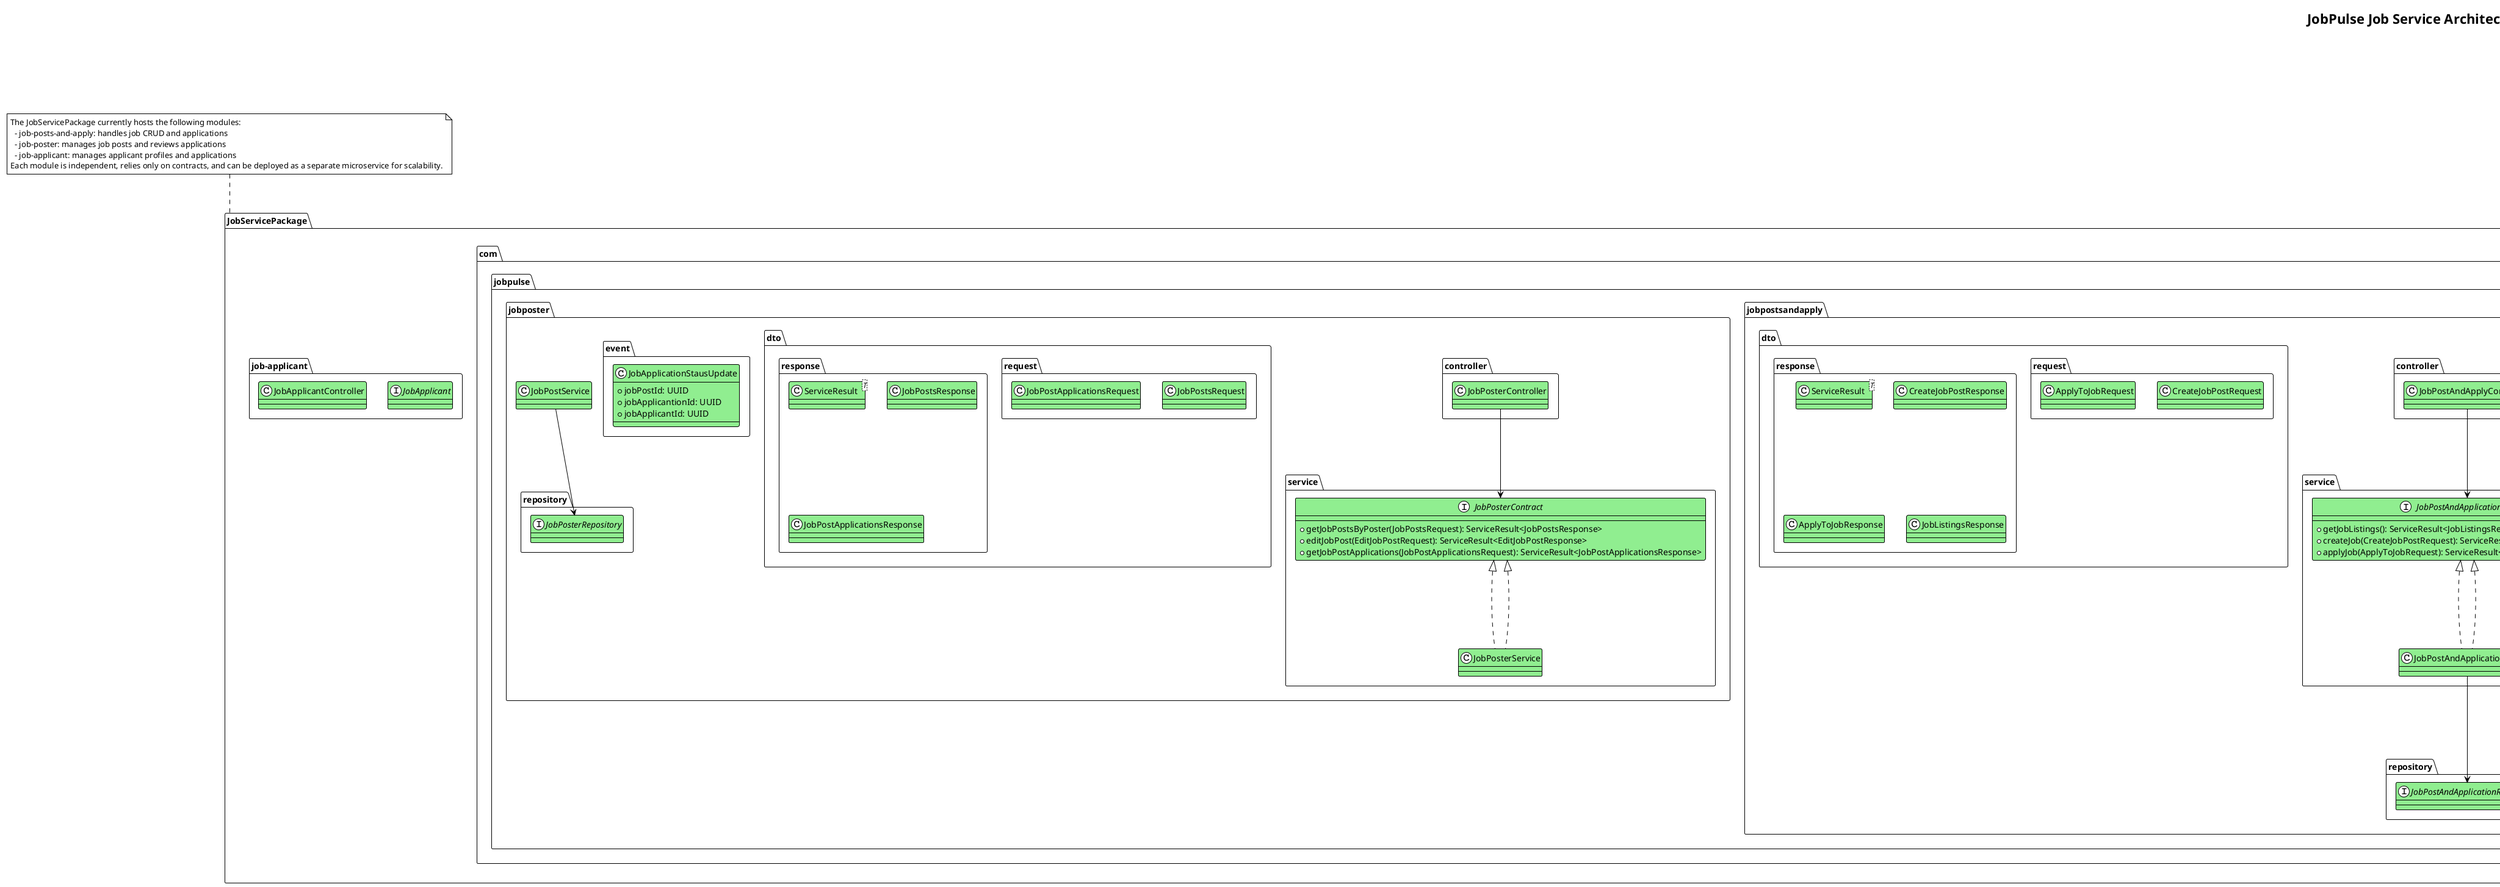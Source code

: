 @startuml job-service-architecture
!theme plain
skinparam class {
    BackgroundColor LightGreen
    BorderColor Black
    ArrowColor Black
}

title JobPulse Job Service Architecture

package JobServicePackage {
    package "com.jobpulse.jobpostsandapply" {
        package controller {
            class JobPostAndApplyController {}
        }
        package dto {
            package request {
                class CreateJobPostRequest {

                }
                class ApplyToJobRequest {

                }
            }
            package response {
                class ServiceResult<T> {}
                class CreateJobPostResponse
                class ApplyToJobResponse
                class JobListingsResponse
            }
        }
        package repository {
            interface JobPostAndApplicationRepository {}
        }
        package service {
            interface JobPostAndApplicationContract  {
                +getJobListings(): ServiceResult<JobListingsResponse>
                +createJob(CreateJobPostRequest): ServiceResult<CreateJobPostResponse>
                +applyJob(ApplyToJobRequest): ServiceResult<ApplyToJobResponse>
            }
            class JobPostAndApplicationService implements JobPostAndApplicationContract {

            }
        }

        JobPostAndApplyController --> JobPostAndApplicationContract
        JobPostAndApplicationContract <|.. JobPostAndApplicationService
        JobPostAndApplicationService --> JobPostAndApplicationRepository
    }
    package "com.jobpulse.jobposter" {
        package controller {
            class JobPosterController {
            }
        }
        package dto {
            package request {
                class JobPostsRequest
                class JobPostApplicationsRequest
            }
            package response {
                class ServiceResult<T> {}
                class JobPostsResponse
                class JobPostApplicationsResponse
            }
        }
        package event {
            class JobApplicationStausUpdate {
                +jobPostId: UUID
                +jobApplicantionId: UUID
                +jobApplicantId: UUID
            }
        }
        package repository {
            interface JobPosterRepository 
        }
        package service {
            interface JobPosterContract {
                +getJobPostsByPoster(JobPostsRequest): ServiceResult<JobPostsResponse>
                +editJobPost(EditJobPostRequest): ServiceResult<EditJobPostResponse>
                +getJobPostApplications(JobPostApplicationsRequest): ServiceResult<JobPostApplicationsResponse>
            }
            class JobPosterService implements JobPosterContract {
            }
        }
        JobPosterController --> JobPosterContract
        JobPosterContract <|.. JobPosterService
        JobPostService --> JobPosterRepository
    }
    package "job-applicant" {
        interface JobApplicant
        class JobApplicantController
    }
}
note top of JobServicePackage
  The JobServicePackage currently hosts the following modules:
    - job-posts-and-apply: handles job CRUD and applications
    - job-poster: manages job posts and reviews applications
    - job-applicant: manages applicant profiles and applications
  Each module is independent, relies only on contracts, and can be deployed as a separate microservice for scalability.
end note


package "JobPoster" {
    package Enum {            
        enum JobPostStatus {
            DRAFT
            ACTIVE
            FILLED
            WITHDRAWN
        }
        enum RevisionStatus {
            DRAFT
            ACTIVE
        }

        enum UserRole {
            ADMIN
            JOB_POSTER
            JOB_APPLICANT
        }
        enum SkeletonType {
            DESCRIPTION_ONLY_SKELETON
            DESCRIPTION_COMPANY_SKELETON
            DESCRIPTION_PREREQUISITES_SKELETON
            DESCRIPTION_COMPANY_PREREQUISITES_SKELETON
        }
    }
    package Domain {
        class JobPost {
            +id: UUID
            +title: String
            +jobPosterId: UUID
            +jobPostContentId: UUID
            +status: JobPostStatus
            +createdAt: LocalDateTime
            +updatedAt: LocalDateTime
        }

        class JobPostContent {
            +jobPostContentId: UUID
            +jobPostSkeletonId: UUID
            +revisionStatus: RevisionStatus
            +createdAt: LocalDateTime
            +updatedAt: LocalDateTime
        }

        class JobPostSkeleton {
            +jobPostSkeletonId: UUID
            +skeletonType: SkeletonType
            +status: RevisionStatus
            +createdAt: LocalDateTime
            +updatedAt: LocalDateTime
        }
        note top of JobPostSkeleton
        JobPostSkeleton can have any one of the available flavours
        defined in Skeleton Types Relations at a time.
        Flavour can change via versioning.
        end note

        package "Skeleton Types Relations" #DDDDDD {
            class DESCRIPTION_ONLY_SKELETON {
                +id: UUID
                +jobPostDescriptionId: UUID
                +createdAt: LocalDateTime
                +updatedAt: LocalDateTime
            }
            class DESCRIPTION_COMPANY_SKELETON {
                +id: UUID
                +jobPostDescriptionId: UUID
                +companyDetailsId: UUID
                +createdAt: LocalDateTime
                +updatedAt: LocalDateTime
            }
            class DESCRIPTION_PREREQUISITES_SKELETON {
                +id: UUID
                +jobPostDescriptionId: UUID
                +jobPostPreRequisitesId: UUID
                +createdAt: LocalDateTime
                +updatedAt: LocalDateTime
            }
            class DESCRIPTION_COMPANY_PREREQUISITES_SKELETON {
                +id: UUID
                +jobPostDescriptionId: UUID
                +companyDetailsId: UUID
                +jobPostPreRequisitesId: UUID
                +createdAt: LocalDateTime
                +updatedAt: LocalDateTime
            }
            class JobPostDescription {
                +jobPostDescriptionId: UUID
                +description: String
                +createdAt: LocalDateTime
                +updatedAt: LocalDateTime
            }
            class CompanyDetails {
                +companyDetailsId: UUID
                +name: String
                +tagline: String
                +phone: Number
                +createdAt: LocalDateTime
                +updatedAt: LocalDateTime
            }
            class JobPostPreRequisites {
                +jobPostPreRequisitesId: UUID
                +createdAt: LocalDateTime
                +updatedAt: LocalDateTime
            }

            DESCRIPTION_ONLY_SKELETON "1" -- "1" JobPostDescription 
            DESCRIPTION_COMPANY_SKELETON "1" -- "1" JobPostDescription 
            DESCRIPTION_COMPANY_SKELETON "1" -- "1" CompanyDetails 
            DESCRIPTION_PREREQUISITES_SKELETON "1" -- "1" JobPostDescription 
            DESCRIPTION_PREREQUISITES_SKELETON "1" -- "1" JobPostPreRequisites 
            DESCRIPTION_COMPANY_PREREQUISITES_SKELETON "1" -- "1" JobPostDescription 
            DESCRIPTION_COMPANY_PREREQUISITES_SKELETON "1" -- "1" CompanyDetails 
            DESCRIPTION_COMPANY_PREREQUISITES_SKELETON "1" -- "1" JobPostPreRequisites 
            }

        JobPost "1" -- "1" JobPostContent
        JobPostContent "1" -- "1--*" JobPostSkeleton

        JobPostSkeleton "1" -- "0..1" DESCRIPTION_ONLY_SKELETON
        JobPostSkeleton "1" -- "0..1" DESCRIPTION_COMPANY_SKELETON
        JobPostSkeleton "1" -- "0..1" DESCRIPTION_PREREQUISITES_SKELETON
        JobPostSkeleton "1" -- "0..1" DESCRIPTION_COMPANY_PREREQUISITES_SKELETON
    }
}
package "JobApplicant" {
    package Enum {
        enum ApplicationDocumentType {
            RESUME
            COVER
            OTHER
        }
        enum ApplicationStatus {
            APPLIED
            IN_REVIEW
            REJECTED
            SHORTLISTED
            ONBOARDED
        }
    }
    package Event {
        class JobApplicantSentEvent {
            +jobApplicationId: UUID
            +jobPostId: UUID
            +jobApplicantId: UUID
            +createdAt: LocalDateTime
        }
    }
    package Domain {
        class JobApplication {
            +jobApplicationId: UUID
            +jobPostId: UUID
            +jobApplicantId: UUID
            +status: ApplicationStatus
            +createdAt: LocalDateTime
            +updatedAt: LocalDateTime
        }
        class JobApplicationFileMapping {
            +jobApplicationDocumentId: UUID
            +jobPostId: UUID
            +jobApplicationFileId: UUID
            +jobApplicationId: UUID
            +createdAt: LocalDateTime
            +updatedAt: LocalDateTime
        }

        note top of JobApplicationFileMapping
        Acts as a join table between JobApplication and JobApplicationFile.
        Allows many-to-many relationship: an application can have multiple files,
        and a file can be used in multiple applications.
        Indexes:
            - (jobPostId, jobApplicationId)
            - createdAt
        Partitioning: by createdAt (range, typically 3-week intervals)
        end note
        class JobApplicationFile {
            +jobApplicationFileId: UUID
            +fileName: String
            +fileType: ApplicationDocumentType
            +createdAt: LocalDateTime
            +uploadedAt: LocalDateTime
        }

        JobApplication "1" -- "0..*" JobApplicationFileMapping
        JobApplicationFileMapping "1" -- "0..*" JobApplicationFile
    }
    JobPost "1" -- "0..*" JobApplication
}

' package "DTOs" {
'     class "ServiceResult<T>" {
'         -success: boolean
'         -data: T
'         -errorMessage: String
'         -errorCode: String
'         +{static} success(T): ServiceResult<T>
'         +{static} failure(String, String): ServiceResult<T>
'         +isSuccess(): boolean
'         +isFailure(): boolean
'     }
    
'     class CreateJobPostRequest {
'         +title: String
'         +description: String
'     }
    
'     class CreateJobPostCommand {
'         +title: String
'         +description: String
'         +jobPosterId: UUID
'     }
    
'     class JobListingsResponse {
'         +jobs: List<JobPost>
'         +totalElements: long
'         +totalPages: int
'         +{static} from(Page<JobPost>): JobListingsResponse
'     }
    
'     class CreatedResponse {
'         +id: String
'         +message: String
'     }
    
'     class UserContext {
'         +userId: UUID
'         +role: UserRole
'         +email: String
'     }
' }

' package "Configuration" {
'     class SecurityConfig {
'         +filterChain(HttpSecurity): SecurityFilterChain
'         +jwtAuthenticationConverter(): JwtAuthenticationConverter
'     }
    
'     class OpenApiConfig {
'         +openAPI(): OpenAPI
'     }
' }


' JobServiceController --> JobServiceContract : uses
' JobService ..|> JobServiceContract : implements
' JobService --> JobPostRepository : uses

' JobServiceController --> CreateJobPostRequest : receives
' JobService --> CreateJobPostCommand : uses
' JobService --> "ServiceResult<JobListingsResponse>" : returns
' JobService --> "ServiceResult<CreatedResponse>" : returns

' JobPost --> ApplicationStatus : references
' JobApplication --> ApplicationStatus : has
' ApplicationFiles --> ApplicationFileType : has

' JobPost "1" -- "0..*" JobApplication : has
' JobApplication "1" -- "0..*" ApplicationFiles : contains

' JobPostRepository --> JobPost : manages
' JobApplicationRepository --> JobApplication : manages  
' ApplicationFilesRepository --> ApplicationFiles : manages

@enduml